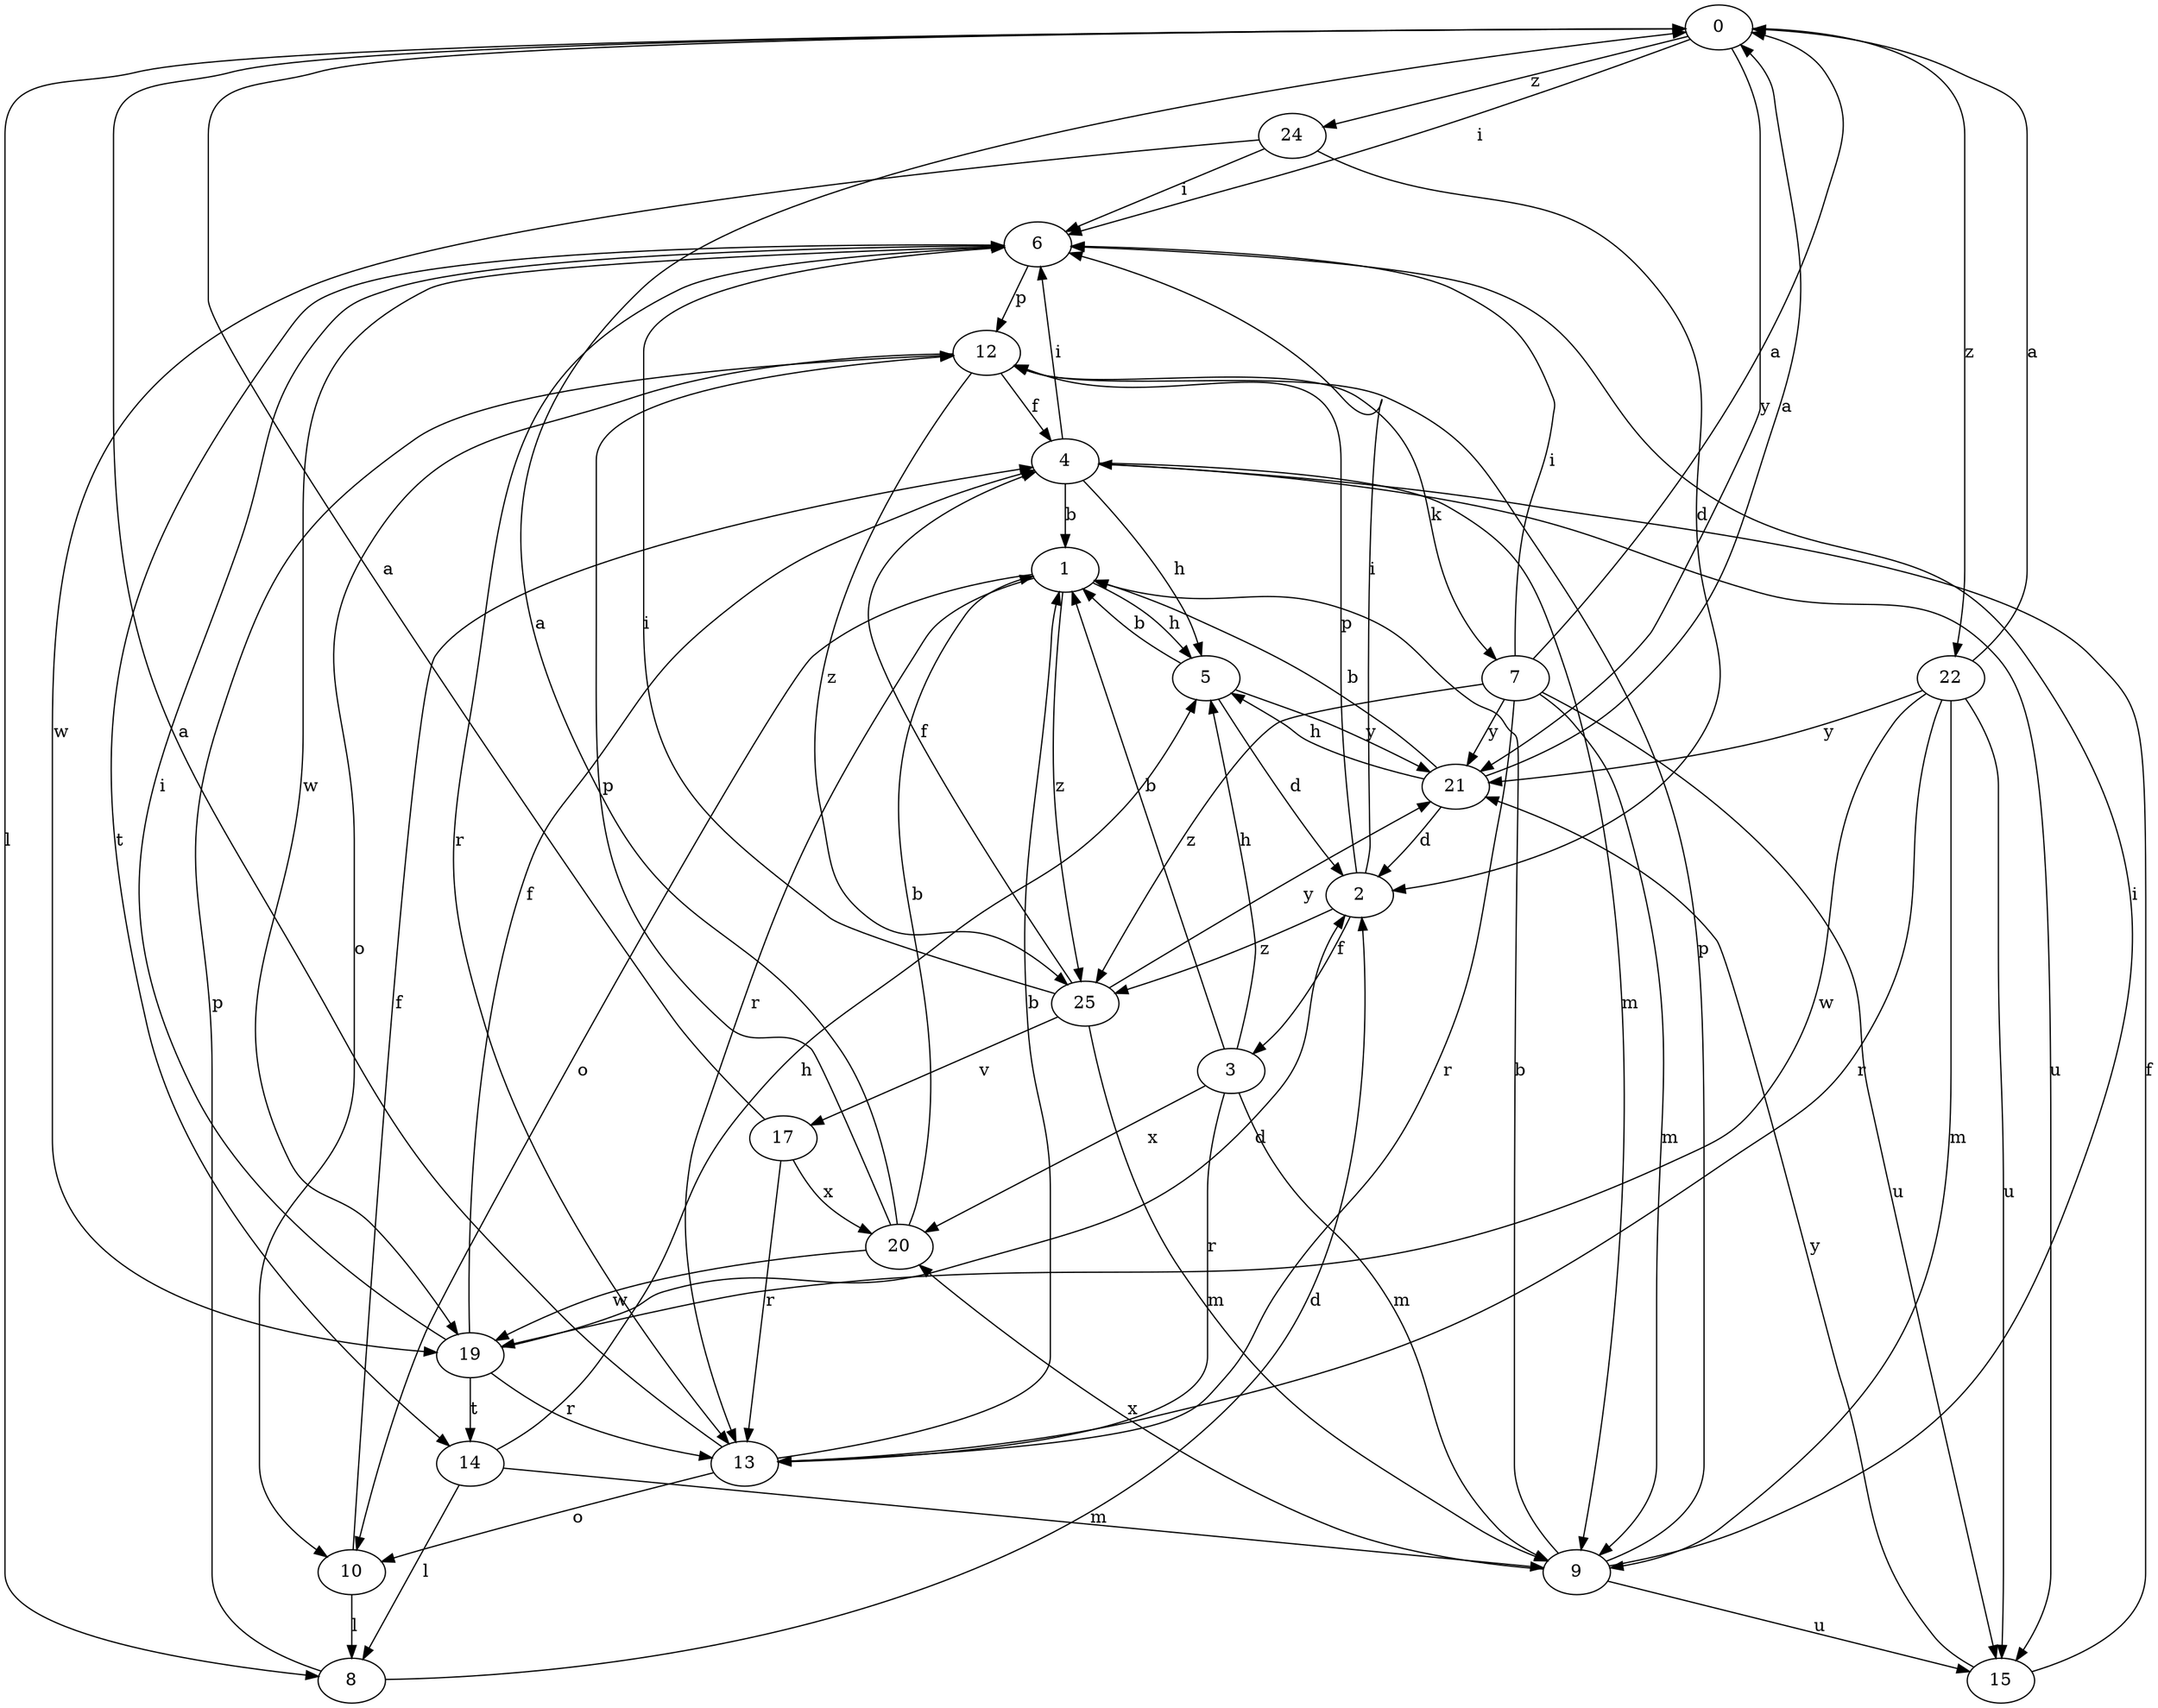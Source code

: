 strict digraph  {
0;
1;
2;
3;
4;
5;
6;
7;
8;
9;
10;
12;
13;
14;
15;
17;
19;
20;
21;
22;
24;
25;
0 -> 6  [label=i];
0 -> 8  [label=l];
0 -> 21  [label=y];
0 -> 22  [label=z];
0 -> 24  [label=z];
1 -> 5  [label=h];
1 -> 10  [label=o];
1 -> 13  [label=r];
1 -> 25  [label=z];
2 -> 3  [label=f];
2 -> 6  [label=i];
2 -> 12  [label=p];
2 -> 25  [label=z];
3 -> 1  [label=b];
3 -> 5  [label=h];
3 -> 9  [label=m];
3 -> 13  [label=r];
3 -> 20  [label=x];
4 -> 1  [label=b];
4 -> 5  [label=h];
4 -> 6  [label=i];
4 -> 9  [label=m];
4 -> 15  [label=u];
5 -> 1  [label=b];
5 -> 2  [label=d];
5 -> 21  [label=y];
6 -> 12  [label=p];
6 -> 13  [label=r];
6 -> 14  [label=t];
6 -> 19  [label=w];
7 -> 0  [label=a];
7 -> 6  [label=i];
7 -> 9  [label=m];
7 -> 13  [label=r];
7 -> 15  [label=u];
7 -> 21  [label=y];
7 -> 25  [label=z];
8 -> 2  [label=d];
8 -> 12  [label=p];
9 -> 1  [label=b];
9 -> 6  [label=i];
9 -> 12  [label=p];
9 -> 15  [label=u];
9 -> 20  [label=x];
10 -> 4  [label=f];
10 -> 8  [label=l];
12 -> 4  [label=f];
12 -> 7  [label=k];
12 -> 10  [label=o];
12 -> 25  [label=z];
13 -> 0  [label=a];
13 -> 1  [label=b];
13 -> 10  [label=o];
14 -> 5  [label=h];
14 -> 8  [label=l];
14 -> 9  [label=m];
15 -> 4  [label=f];
15 -> 21  [label=y];
17 -> 0  [label=a];
17 -> 13  [label=r];
17 -> 20  [label=x];
19 -> 2  [label=d];
19 -> 4  [label=f];
19 -> 6  [label=i];
19 -> 13  [label=r];
19 -> 14  [label=t];
20 -> 0  [label=a];
20 -> 1  [label=b];
20 -> 12  [label=p];
20 -> 19  [label=w];
21 -> 0  [label=a];
21 -> 1  [label=b];
21 -> 2  [label=d];
21 -> 5  [label=h];
22 -> 0  [label=a];
22 -> 9  [label=m];
22 -> 13  [label=r];
22 -> 15  [label=u];
22 -> 19  [label=w];
22 -> 21  [label=y];
24 -> 2  [label=d];
24 -> 6  [label=i];
24 -> 19  [label=w];
25 -> 4  [label=f];
25 -> 6  [label=i];
25 -> 9  [label=m];
25 -> 17  [label=v];
25 -> 21  [label=y];
}
